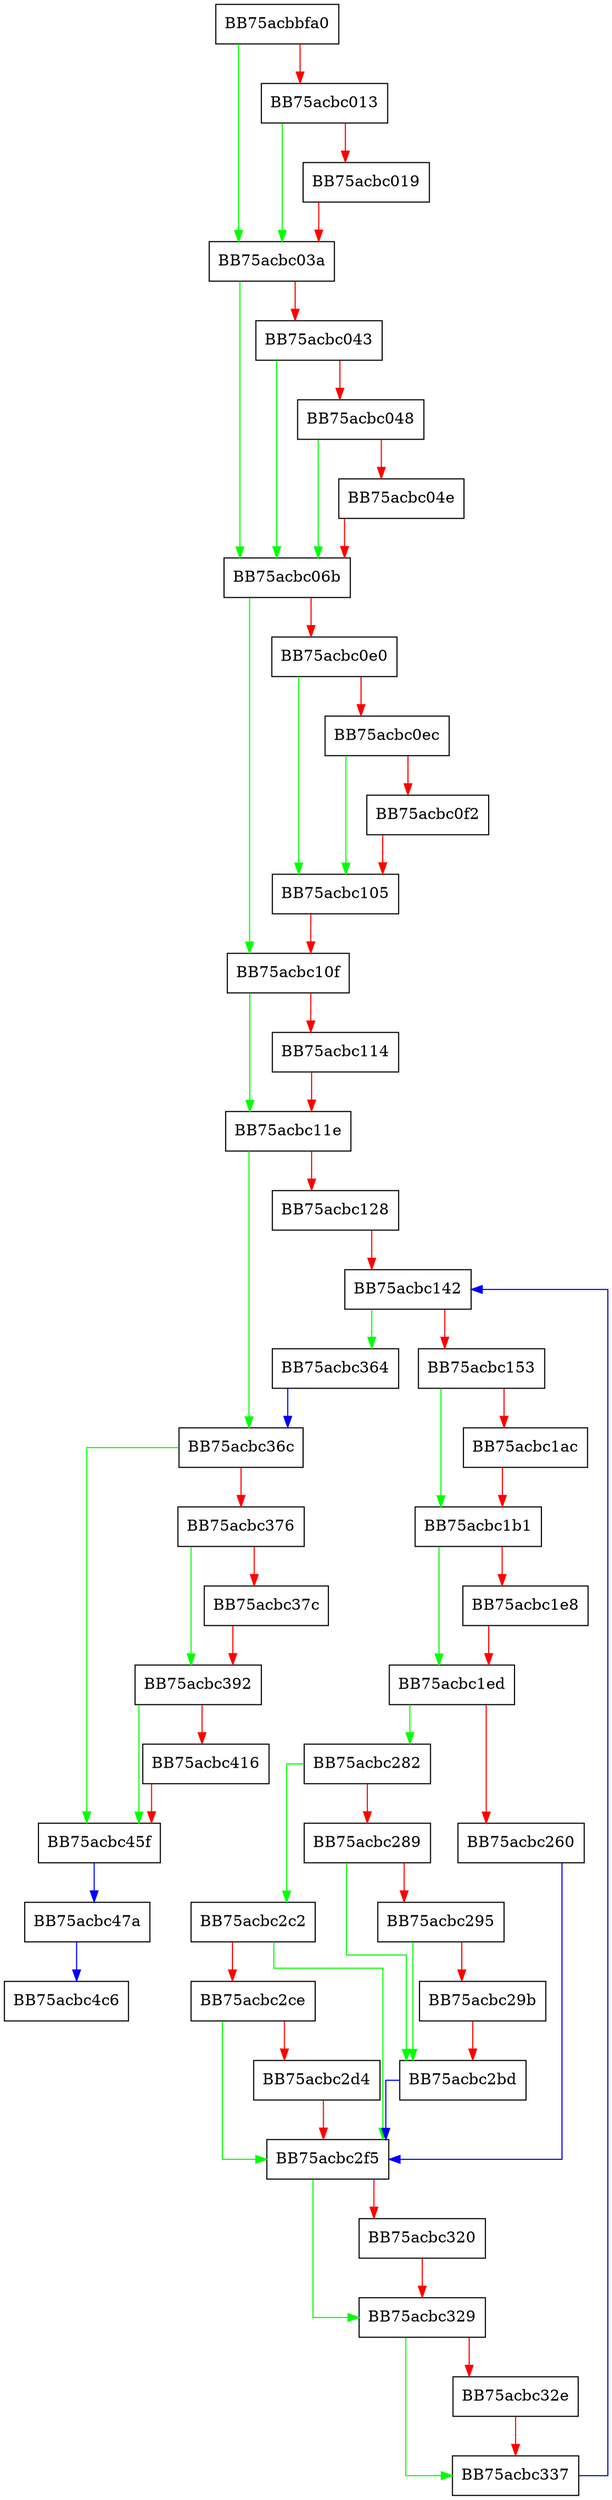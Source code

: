 digraph DoScan {
  node [shape="box"];
  graph [splines=ortho];
  BB75acbbfa0 -> BB75acbc03a [color="green"];
  BB75acbbfa0 -> BB75acbc013 [color="red"];
  BB75acbc013 -> BB75acbc03a [color="green"];
  BB75acbc013 -> BB75acbc019 [color="red"];
  BB75acbc019 -> BB75acbc03a [color="red"];
  BB75acbc03a -> BB75acbc06b [color="green"];
  BB75acbc03a -> BB75acbc043 [color="red"];
  BB75acbc043 -> BB75acbc06b [color="green"];
  BB75acbc043 -> BB75acbc048 [color="red"];
  BB75acbc048 -> BB75acbc06b [color="green"];
  BB75acbc048 -> BB75acbc04e [color="red"];
  BB75acbc04e -> BB75acbc06b [color="red"];
  BB75acbc06b -> BB75acbc10f [color="green"];
  BB75acbc06b -> BB75acbc0e0 [color="red"];
  BB75acbc0e0 -> BB75acbc105 [color="green"];
  BB75acbc0e0 -> BB75acbc0ec [color="red"];
  BB75acbc0ec -> BB75acbc105 [color="green"];
  BB75acbc0ec -> BB75acbc0f2 [color="red"];
  BB75acbc0f2 -> BB75acbc105 [color="red"];
  BB75acbc105 -> BB75acbc10f [color="red"];
  BB75acbc10f -> BB75acbc11e [color="green"];
  BB75acbc10f -> BB75acbc114 [color="red"];
  BB75acbc114 -> BB75acbc11e [color="red"];
  BB75acbc11e -> BB75acbc36c [color="green"];
  BB75acbc11e -> BB75acbc128 [color="red"];
  BB75acbc128 -> BB75acbc142 [color="red"];
  BB75acbc142 -> BB75acbc364 [color="green"];
  BB75acbc142 -> BB75acbc153 [color="red"];
  BB75acbc153 -> BB75acbc1b1 [color="green"];
  BB75acbc153 -> BB75acbc1ac [color="red"];
  BB75acbc1ac -> BB75acbc1b1 [color="red"];
  BB75acbc1b1 -> BB75acbc1ed [color="green"];
  BB75acbc1b1 -> BB75acbc1e8 [color="red"];
  BB75acbc1e8 -> BB75acbc1ed [color="red"];
  BB75acbc1ed -> BB75acbc282 [color="green"];
  BB75acbc1ed -> BB75acbc260 [color="red"];
  BB75acbc260 -> BB75acbc2f5 [color="blue"];
  BB75acbc282 -> BB75acbc2c2 [color="green"];
  BB75acbc282 -> BB75acbc289 [color="red"];
  BB75acbc289 -> BB75acbc2bd [color="green"];
  BB75acbc289 -> BB75acbc295 [color="red"];
  BB75acbc295 -> BB75acbc2bd [color="green"];
  BB75acbc295 -> BB75acbc29b [color="red"];
  BB75acbc29b -> BB75acbc2bd [color="red"];
  BB75acbc2bd -> BB75acbc2f5 [color="blue"];
  BB75acbc2c2 -> BB75acbc2f5 [color="green"];
  BB75acbc2c2 -> BB75acbc2ce [color="red"];
  BB75acbc2ce -> BB75acbc2f5 [color="green"];
  BB75acbc2ce -> BB75acbc2d4 [color="red"];
  BB75acbc2d4 -> BB75acbc2f5 [color="red"];
  BB75acbc2f5 -> BB75acbc329 [color="green"];
  BB75acbc2f5 -> BB75acbc320 [color="red"];
  BB75acbc320 -> BB75acbc329 [color="red"];
  BB75acbc329 -> BB75acbc337 [color="green"];
  BB75acbc329 -> BB75acbc32e [color="red"];
  BB75acbc32e -> BB75acbc337 [color="red"];
  BB75acbc337 -> BB75acbc142 [color="blue"];
  BB75acbc364 -> BB75acbc36c [color="blue"];
  BB75acbc36c -> BB75acbc45f [color="green"];
  BB75acbc36c -> BB75acbc376 [color="red"];
  BB75acbc376 -> BB75acbc392 [color="green"];
  BB75acbc376 -> BB75acbc37c [color="red"];
  BB75acbc37c -> BB75acbc392 [color="red"];
  BB75acbc392 -> BB75acbc45f [color="green"];
  BB75acbc392 -> BB75acbc416 [color="red"];
  BB75acbc416 -> BB75acbc45f [color="red"];
  BB75acbc45f -> BB75acbc47a [color="blue"];
  BB75acbc47a -> BB75acbc4c6 [color="blue"];
}